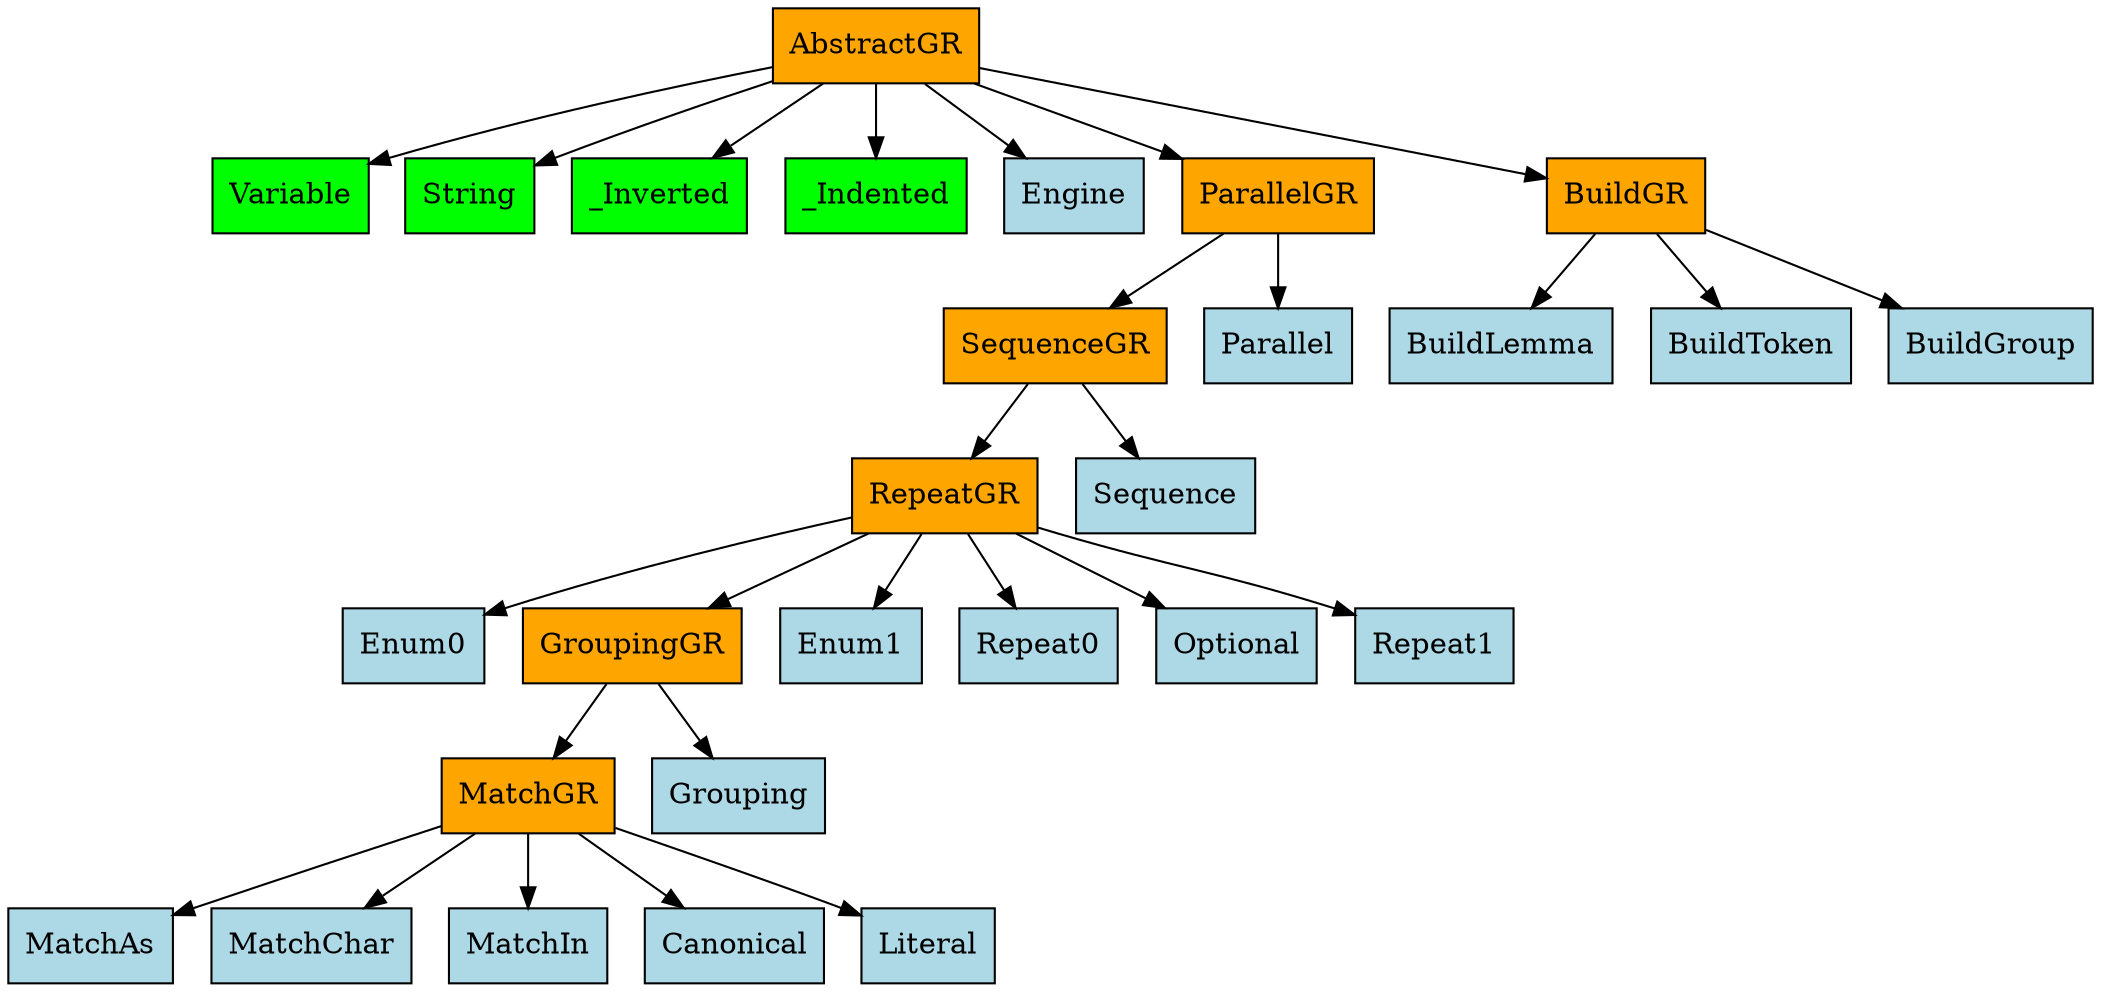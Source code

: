 digraph {
	0 [label=AbstractGR fillcolor=orange shape=rect style=filled]
	1 [label=Variable fillcolor=lime shape=rect style=filled]
	2 [label=String fillcolor=lime shape=rect style=filled]
	3 [label=_Inverted fillcolor=lime shape=rect style=filled]
	4 [label=_Indented fillcolor=lime shape=rect style=filled]
	5 [label=Engine fillcolor=lightblue shape=rect style=filled]
	6 [label=ParallelGR fillcolor=orange shape=rect style=filled]
	7 [label=BuildGR fillcolor=orange shape=rect style=filled]
	8 [label=BuildLemma fillcolor=lightblue shape=rect style=filled]
	9 [label=BuildToken fillcolor=lightblue shape=rect style=filled]
	10 [label=BuildGroup fillcolor=lightblue shape=rect style=filled]
	11 [label=SequenceGR fillcolor=orange shape=rect style=filled]
	12 [label=Parallel fillcolor=lightblue shape=rect style=filled]
	13 [label=RepeatGR fillcolor=orange shape=rect style=filled]
	14 [label=Sequence fillcolor=lightblue shape=rect style=filled]
	15 [label=Enum0 fillcolor=lightblue shape=rect style=filled]
	16 [label=GroupingGR fillcolor=orange shape=rect style=filled]
	17 [label=Enum1 fillcolor=lightblue shape=rect style=filled]
	18 [label=Repeat0 fillcolor=lightblue shape=rect style=filled]
	19 [label=Optional fillcolor=lightblue shape=rect style=filled]
	20 [label=Repeat1 fillcolor=lightblue shape=rect style=filled]
	21 [label=MatchGR fillcolor=orange shape=rect style=filled]
	22 [label=Grouping fillcolor=lightblue shape=rect style=filled]
	23 [label=MatchAs fillcolor=lightblue shape=rect style=filled]
	24 [label=MatchChar fillcolor=lightblue shape=rect style=filled]
	25 [label=MatchIn fillcolor=lightblue shape=rect style=filled]
	26 [label=Canonical fillcolor=lightblue shape=rect style=filled]
	27 [label=Literal fillcolor=lightblue shape=rect style=filled]
	0 -> 1
	0 -> 2
	0 -> 3
	0 -> 4
	0 -> 5
	0 -> 6
	0 -> 7
	7 -> 8
	7 -> 9
	7 -> 10
	6 -> 11
	6 -> 12
	11 -> 13
	11 -> 14
	13 -> 15
	13 -> 16
	13 -> 17
	13 -> 18
	13 -> 19
	13 -> 20
	16 -> 21
	16 -> 22
	21 -> 23
	21 -> 24
	21 -> 25
	21 -> 26
	21 -> 27
}

